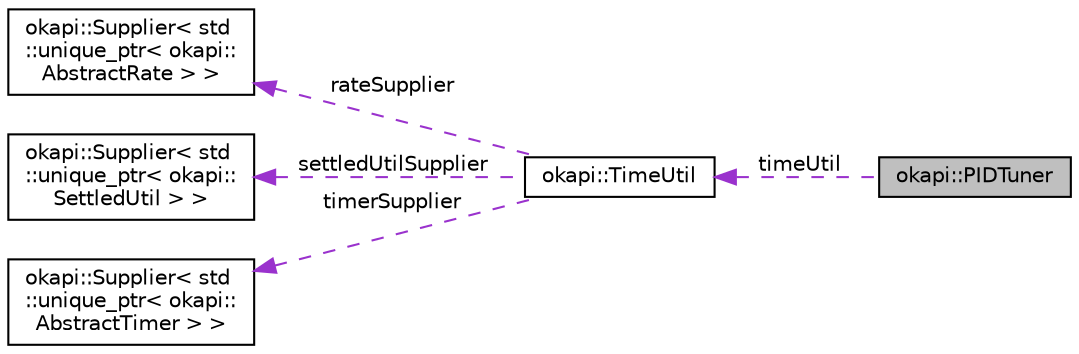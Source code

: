 digraph "okapi::PIDTuner"
{
 // LATEX_PDF_SIZE
  edge [fontname="Helvetica",fontsize="10",labelfontname="Helvetica",labelfontsize="10"];
  node [fontname="Helvetica",fontsize="10",shape=record];
  rankdir="LR";
  Node1 [label="okapi::PIDTuner",height=0.2,width=0.4,color="black", fillcolor="grey75", style="filled", fontcolor="black",tooltip=" "];
  Node2 -> Node1 [dir="back",color="darkorchid3",fontsize="10",style="dashed",label=" timeUtil" ];
  Node2 [label="okapi::TimeUtil",height=0.2,width=0.4,color="black", fillcolor="white", style="filled",URL="$classokapi_1_1TimeUtil.html",tooltip=" "];
  Node3 -> Node2 [dir="back",color="darkorchid3",fontsize="10",style="dashed",label=" rateSupplier" ];
  Node3 [label="okapi::Supplier\< std\l::unique_ptr\< okapi::\lAbstractRate \> \>",height=0.2,width=0.4,color="black", fillcolor="white", style="filled",URL="$classokapi_1_1Supplier.html",tooltip=" "];
  Node4 -> Node2 [dir="back",color="darkorchid3",fontsize="10",style="dashed",label=" settledUtilSupplier" ];
  Node4 [label="okapi::Supplier\< std\l::unique_ptr\< okapi::\lSettledUtil \> \>",height=0.2,width=0.4,color="black", fillcolor="white", style="filled",URL="$classokapi_1_1Supplier.html",tooltip=" "];
  Node5 -> Node2 [dir="back",color="darkorchid3",fontsize="10",style="dashed",label=" timerSupplier" ];
  Node5 [label="okapi::Supplier\< std\l::unique_ptr\< okapi::\lAbstractTimer \> \>",height=0.2,width=0.4,color="black", fillcolor="white", style="filled",URL="$classokapi_1_1Supplier.html",tooltip=" "];
}
